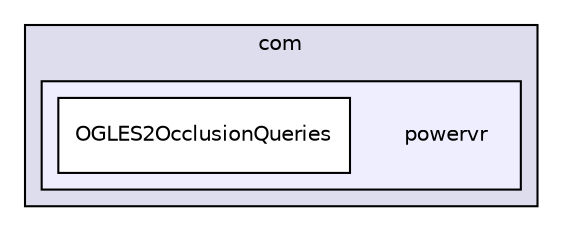 digraph "PVR/SDK_3.4/Examples/Intermediate/OcclusionQueries/OGLES2/Build/Android/src/com/powervr" {
  compound=true
  node [ fontsize="10", fontname="Helvetica"];
  edge [ labelfontsize="10", labelfontname="Helvetica"];
  subgraph clusterdir_f31ae9594e0a56040d81a46cfd24ea40 {
    graph [ bgcolor="#ddddee", pencolor="black", label="com" fontname="Helvetica", fontsize="10", URL="dir_f31ae9594e0a56040d81a46cfd24ea40.html"]
  subgraph clusterdir_35facc64f069ad6c5f9d50160fc76c03 {
    graph [ bgcolor="#eeeeff", pencolor="black", label="" URL="dir_35facc64f069ad6c5f9d50160fc76c03.html"];
    dir_35facc64f069ad6c5f9d50160fc76c03 [shape=plaintext label="powervr"];
    dir_f3ae1b560dcdf0067dc366746138aa17 [shape=box label="OGLES2OcclusionQueries" color="black" fillcolor="white" style="filled" URL="dir_f3ae1b560dcdf0067dc366746138aa17.html"];
  }
  }
}
